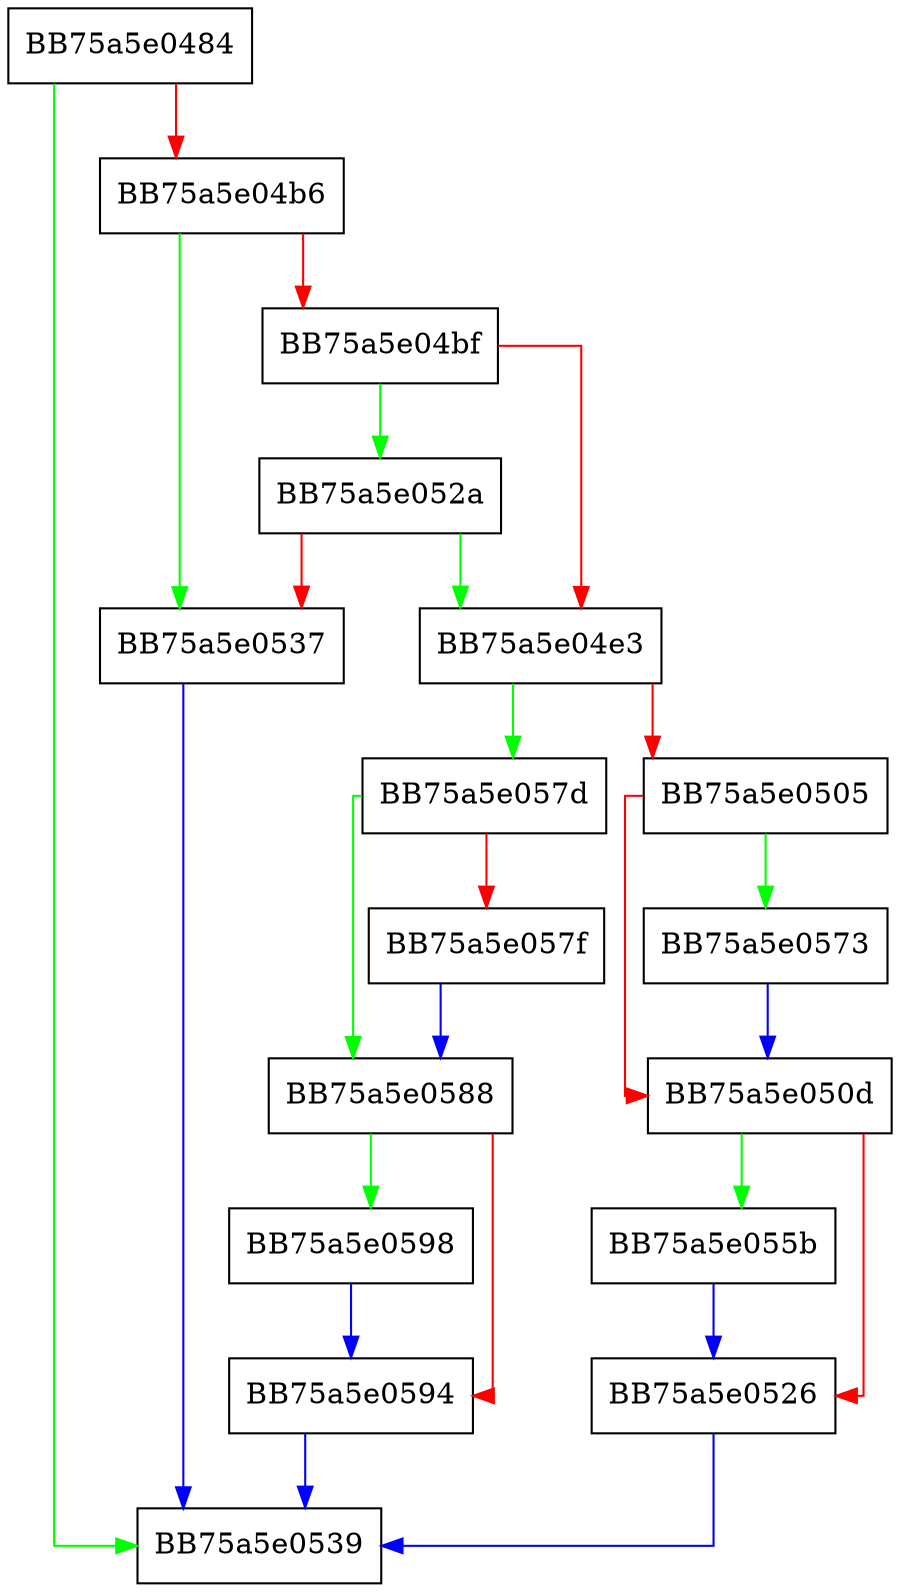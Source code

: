 digraph Process {
  node [shape="box"];
  graph [splines=ortho];
  BB75a5e0484 -> BB75a5e0539 [color="green"];
  BB75a5e0484 -> BB75a5e04b6 [color="red"];
  BB75a5e04b6 -> BB75a5e0537 [color="green"];
  BB75a5e04b6 -> BB75a5e04bf [color="red"];
  BB75a5e04bf -> BB75a5e052a [color="green"];
  BB75a5e04bf -> BB75a5e04e3 [color="red"];
  BB75a5e04e3 -> BB75a5e057d [color="green"];
  BB75a5e04e3 -> BB75a5e0505 [color="red"];
  BB75a5e0505 -> BB75a5e0573 [color="green"];
  BB75a5e0505 -> BB75a5e050d [color="red"];
  BB75a5e050d -> BB75a5e055b [color="green"];
  BB75a5e050d -> BB75a5e0526 [color="red"];
  BB75a5e0526 -> BB75a5e0539 [color="blue"];
  BB75a5e052a -> BB75a5e04e3 [color="green"];
  BB75a5e052a -> BB75a5e0537 [color="red"];
  BB75a5e0537 -> BB75a5e0539 [color="blue"];
  BB75a5e055b -> BB75a5e0526 [color="blue"];
  BB75a5e0573 -> BB75a5e050d [color="blue"];
  BB75a5e057d -> BB75a5e0588 [color="green"];
  BB75a5e057d -> BB75a5e057f [color="red"];
  BB75a5e057f -> BB75a5e0588 [color="blue"];
  BB75a5e0588 -> BB75a5e0598 [color="green"];
  BB75a5e0588 -> BB75a5e0594 [color="red"];
  BB75a5e0594 -> BB75a5e0539 [color="blue"];
  BB75a5e0598 -> BB75a5e0594 [color="blue"];
}
